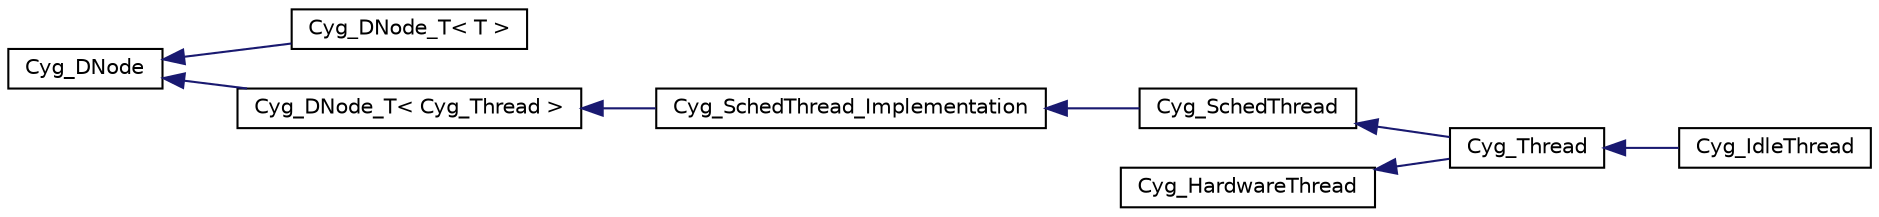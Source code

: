 digraph "Graphical Class Hierarchy"
{
  edge [fontname="Helvetica",fontsize="10",labelfontname="Helvetica",labelfontsize="10"];
  node [fontname="Helvetica",fontsize="10",shape=record];
  rankdir="LR";
  Node1 [label="Cyg_DNode",height=0.2,width=0.4,color="black", fillcolor="white", style="filled",URL="$class_cyg___d_node.html"];
  Node1 -> Node2 [dir="back",color="midnightblue",fontsize="10",style="solid",fontname="Helvetica"];
  Node2 [label="Cyg_DNode_T\< T \>",height=0.2,width=0.4,color="black", fillcolor="white", style="filled",URL="$class_cyg___d_node___t.html"];
  Node1 -> Node3 [dir="back",color="midnightblue",fontsize="10",style="solid",fontname="Helvetica"];
  Node3 [label="Cyg_DNode_T\< Cyg_Thread \>",height=0.2,width=0.4,color="black", fillcolor="white", style="filled",URL="$class_cyg___d_node___t.html"];
  Node3 -> Node4 [dir="back",color="midnightblue",fontsize="10",style="solid",fontname="Helvetica"];
  Node4 [label="Cyg_SchedThread_Implementation",height=0.2,width=0.4,color="black", fillcolor="white", style="filled",URL="$class_cyg___sched_thread___implementation.html"];
  Node4 -> Node5 [dir="back",color="midnightblue",fontsize="10",style="solid",fontname="Helvetica"];
  Node5 [label="Cyg_SchedThread",height=0.2,width=0.4,color="black", fillcolor="white", style="filled",URL="$class_cyg___sched_thread.html"];
  Node5 -> Node6 [dir="back",color="midnightblue",fontsize="10",style="solid",fontname="Helvetica"];
  Node6 [label="Cyg_Thread",height=0.2,width=0.4,color="black", fillcolor="white", style="filled",URL="$class_cyg___thread.html"];
  Node6 -> Node7 [dir="back",color="midnightblue",fontsize="10",style="solid",fontname="Helvetica"];
  Node7 [label="Cyg_IdleThread",height=0.2,width=0.4,color="black", fillcolor="white", style="filled",URL="$class_cyg___idle_thread.html"];
  Node8 [label="Cyg_HardwareThread",height=0.2,width=0.4,color="black", fillcolor="white", style="filled",URL="$class_cyg___hardware_thread.html"];
  Node8 -> Node6 [dir="back",color="midnightblue",fontsize="10",style="solid",fontname="Helvetica"];
}
